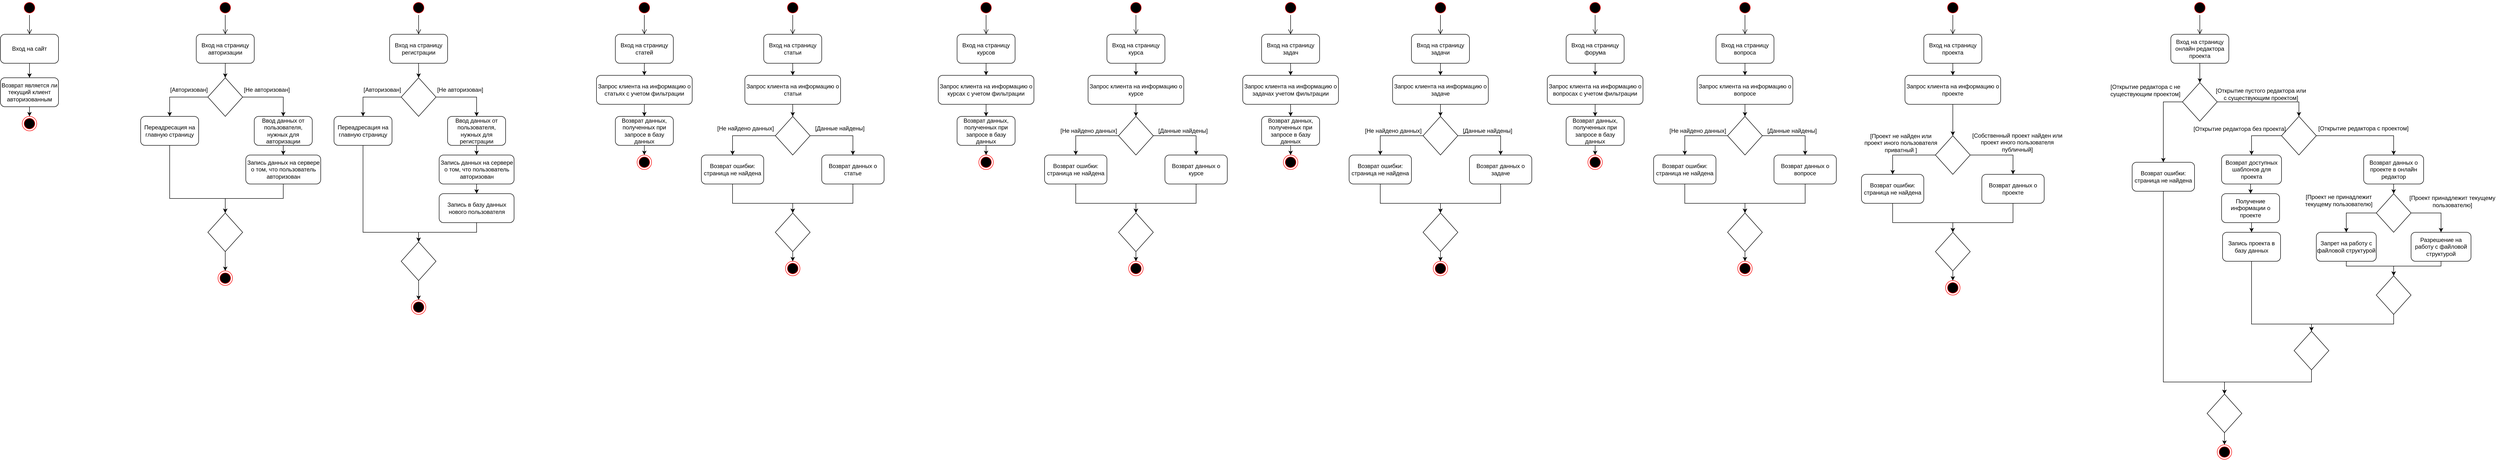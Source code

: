 <mxfile version="22.0.8" type="device">
  <diagram name="Страница — 1" id="VzC0kfO0NQPAv1FxmYmN">
    <mxGraphModel dx="1948" dy="928" grid="0" gridSize="10" guides="1" tooltips="1" connect="1" arrows="1" fold="1" page="0" pageScale="1" pageWidth="827" pageHeight="1169" math="0" shadow="0">
      <root>
        <mxCell id="0" />
        <mxCell id="1" parent="0" />
        <mxCell id="qO7M0q0AreX4NGmBwgK0-1" value="" style="ellipse;html=1;shape=startState;fillColor=#000000;strokeColor=#ff0000;" vertex="1" parent="1">
          <mxGeometry x="120" y="80" width="30" height="30" as="geometry" />
        </mxCell>
        <mxCell id="qO7M0q0AreX4NGmBwgK0-2" value="" style="edgeStyle=orthogonalEdgeStyle;html=1;verticalAlign=bottom;endArrow=open;endSize=8;strokeColor=#000000;rounded=0;" edge="1" source="qO7M0q0AreX4NGmBwgK0-1" parent="1">
          <mxGeometry relative="1" as="geometry">
            <mxPoint x="135" y="150" as="targetPoint" />
          </mxGeometry>
        </mxCell>
        <mxCell id="qO7M0q0AreX4NGmBwgK0-17" style="edgeStyle=orthogonalEdgeStyle;rounded=0;orthogonalLoop=1;jettySize=auto;html=1;exitX=0.5;exitY=1;exitDx=0;exitDy=0;entryX=0.5;entryY=0;entryDx=0;entryDy=0;" edge="1" parent="1" source="qO7M0q0AreX4NGmBwgK0-4" target="qO7M0q0AreX4NGmBwgK0-5">
          <mxGeometry relative="1" as="geometry" />
        </mxCell>
        <mxCell id="qO7M0q0AreX4NGmBwgK0-4" value="Вход на страницу авторизации" style="rounded=1;whiteSpace=wrap;html=1;" vertex="1" parent="1">
          <mxGeometry x="75" y="150" width="120" height="60" as="geometry" />
        </mxCell>
        <mxCell id="qO7M0q0AreX4NGmBwgK0-12" style="edgeStyle=orthogonalEdgeStyle;rounded=0;orthogonalLoop=1;jettySize=auto;html=1;exitX=0;exitY=0.5;exitDx=0;exitDy=0;entryX=0.5;entryY=0;entryDx=0;entryDy=0;" edge="1" parent="1" source="qO7M0q0AreX4NGmBwgK0-5" target="qO7M0q0AreX4NGmBwgK0-11">
          <mxGeometry relative="1" as="geometry" />
        </mxCell>
        <mxCell id="qO7M0q0AreX4NGmBwgK0-13" style="edgeStyle=orthogonalEdgeStyle;rounded=0;orthogonalLoop=1;jettySize=auto;html=1;exitX=1;exitY=0.5;exitDx=0;exitDy=0;entryX=0.5;entryY=0;entryDx=0;entryDy=0;" edge="1" parent="1" source="qO7M0q0AreX4NGmBwgK0-5" target="qO7M0q0AreX4NGmBwgK0-6">
          <mxGeometry relative="1" as="geometry" />
        </mxCell>
        <mxCell id="qO7M0q0AreX4NGmBwgK0-5" value="" style="rhombus;whiteSpace=wrap;html=1;" vertex="1" parent="1">
          <mxGeometry x="99" y="240" width="72" height="80" as="geometry" />
        </mxCell>
        <mxCell id="qO7M0q0AreX4NGmBwgK0-14" style="edgeStyle=orthogonalEdgeStyle;rounded=0;orthogonalLoop=1;jettySize=auto;html=1;exitX=0.5;exitY=1;exitDx=0;exitDy=0;" edge="1" parent="1" source="qO7M0q0AreX4NGmBwgK0-6" target="qO7M0q0AreX4NGmBwgK0-8">
          <mxGeometry relative="1" as="geometry" />
        </mxCell>
        <mxCell id="qO7M0q0AreX4NGmBwgK0-6" value="Ввод данных от пользователя, нужных для авторизации" style="rounded=1;whiteSpace=wrap;html=1;" vertex="1" parent="1">
          <mxGeometry x="195" y="320" width="120" height="60" as="geometry" />
        </mxCell>
        <mxCell id="qO7M0q0AreX4NGmBwgK0-15" style="edgeStyle=orthogonalEdgeStyle;rounded=0;orthogonalLoop=1;jettySize=auto;html=1;exitX=0.5;exitY=1;exitDx=0;exitDy=0;entryX=0.5;entryY=0;entryDx=0;entryDy=0;" edge="1" parent="1" source="qO7M0q0AreX4NGmBwgK0-8" target="qO7M0q0AreX4NGmBwgK0-9">
          <mxGeometry relative="1" as="geometry" />
        </mxCell>
        <mxCell id="qO7M0q0AreX4NGmBwgK0-8" value="Запись данных на сервере о том, что пользователь авторизован" style="rounded=1;whiteSpace=wrap;html=1;" vertex="1" parent="1">
          <mxGeometry x="177.5" y="400" width="155" height="60" as="geometry" />
        </mxCell>
        <mxCell id="qO7M0q0AreX4NGmBwgK0-21" style="edgeStyle=orthogonalEdgeStyle;rounded=0;orthogonalLoop=1;jettySize=auto;html=1;exitX=0.5;exitY=1;exitDx=0;exitDy=0;entryX=0.5;entryY=0;entryDx=0;entryDy=0;" edge="1" parent="1" source="qO7M0q0AreX4NGmBwgK0-9" target="qO7M0q0AreX4NGmBwgK0-10">
          <mxGeometry relative="1" as="geometry" />
        </mxCell>
        <mxCell id="qO7M0q0AreX4NGmBwgK0-9" value="" style="rhombus;whiteSpace=wrap;html=1;" vertex="1" parent="1">
          <mxGeometry x="99" y="520" width="72" height="80" as="geometry" />
        </mxCell>
        <mxCell id="qO7M0q0AreX4NGmBwgK0-10" value="" style="ellipse;html=1;shape=endState;fillColor=#000000;strokeColor=#ff0000;" vertex="1" parent="1">
          <mxGeometry x="120" y="640" width="30" height="30" as="geometry" />
        </mxCell>
        <mxCell id="qO7M0q0AreX4NGmBwgK0-16" style="edgeStyle=orthogonalEdgeStyle;rounded=0;orthogonalLoop=1;jettySize=auto;html=1;exitX=0.5;exitY=1;exitDx=0;exitDy=0;entryX=0.5;entryY=0;entryDx=0;entryDy=0;" edge="1" parent="1" source="qO7M0q0AreX4NGmBwgK0-11" target="qO7M0q0AreX4NGmBwgK0-9">
          <mxGeometry relative="1" as="geometry">
            <Array as="points">
              <mxPoint x="20" y="490" />
              <mxPoint x="135" y="490" />
            </Array>
          </mxGeometry>
        </mxCell>
        <mxCell id="qO7M0q0AreX4NGmBwgK0-11" value="Переадресация на главную страницу" style="rounded=1;whiteSpace=wrap;html=1;" vertex="1" parent="1">
          <mxGeometry x="-40" y="320" width="120" height="60" as="geometry" />
        </mxCell>
        <mxCell id="qO7M0q0AreX4NGmBwgK0-19" value="[Авторизован]" style="text;html=1;strokeColor=none;fillColor=none;align=center;verticalAlign=middle;whiteSpace=wrap;rounded=0;" vertex="1" parent="1">
          <mxGeometry x="30" y="250" width="60" height="30" as="geometry" />
        </mxCell>
        <mxCell id="qO7M0q0AreX4NGmBwgK0-20" value="[Не авторизован]" style="text;html=1;strokeColor=none;fillColor=none;align=center;verticalAlign=middle;whiteSpace=wrap;rounded=0;" vertex="1" parent="1">
          <mxGeometry x="171" y="250" width="100" height="30" as="geometry" />
        </mxCell>
        <mxCell id="qO7M0q0AreX4NGmBwgK0-22" value="" style="ellipse;html=1;shape=startState;fillColor=#000000;strokeColor=#ff0000;" vertex="1" parent="1">
          <mxGeometry x="520" y="80" width="30" height="30" as="geometry" />
        </mxCell>
        <mxCell id="qO7M0q0AreX4NGmBwgK0-23" value="" style="edgeStyle=orthogonalEdgeStyle;html=1;verticalAlign=bottom;endArrow=open;endSize=8;strokeColor=#000000;rounded=0;" edge="1" parent="1" source="qO7M0q0AreX4NGmBwgK0-22">
          <mxGeometry relative="1" as="geometry">
            <mxPoint x="535" y="150" as="targetPoint" />
          </mxGeometry>
        </mxCell>
        <mxCell id="qO7M0q0AreX4NGmBwgK0-24" style="edgeStyle=orthogonalEdgeStyle;rounded=0;orthogonalLoop=1;jettySize=auto;html=1;exitX=0.5;exitY=1;exitDx=0;exitDy=0;entryX=0.5;entryY=0;entryDx=0;entryDy=0;" edge="1" parent="1" source="qO7M0q0AreX4NGmBwgK0-25" target="qO7M0q0AreX4NGmBwgK0-28">
          <mxGeometry relative="1" as="geometry" />
        </mxCell>
        <mxCell id="qO7M0q0AreX4NGmBwgK0-25" value="Вход на страницу регистрации" style="rounded=1;whiteSpace=wrap;html=1;" vertex="1" parent="1">
          <mxGeometry x="475" y="150" width="120" height="60" as="geometry" />
        </mxCell>
        <mxCell id="qO7M0q0AreX4NGmBwgK0-26" style="edgeStyle=orthogonalEdgeStyle;rounded=0;orthogonalLoop=1;jettySize=auto;html=1;exitX=0;exitY=0.5;exitDx=0;exitDy=0;entryX=0.5;entryY=0;entryDx=0;entryDy=0;" edge="1" parent="1" source="qO7M0q0AreX4NGmBwgK0-28" target="qO7M0q0AreX4NGmBwgK0-37">
          <mxGeometry relative="1" as="geometry" />
        </mxCell>
        <mxCell id="qO7M0q0AreX4NGmBwgK0-27" style="edgeStyle=orthogonalEdgeStyle;rounded=0;orthogonalLoop=1;jettySize=auto;html=1;exitX=1;exitY=0.5;exitDx=0;exitDy=0;entryX=0.5;entryY=0;entryDx=0;entryDy=0;" edge="1" parent="1" source="qO7M0q0AreX4NGmBwgK0-28" target="qO7M0q0AreX4NGmBwgK0-30">
          <mxGeometry relative="1" as="geometry" />
        </mxCell>
        <mxCell id="qO7M0q0AreX4NGmBwgK0-28" value="" style="rhombus;whiteSpace=wrap;html=1;" vertex="1" parent="1">
          <mxGeometry x="499" y="240" width="72" height="80" as="geometry" />
        </mxCell>
        <mxCell id="qO7M0q0AreX4NGmBwgK0-29" style="edgeStyle=orthogonalEdgeStyle;rounded=0;orthogonalLoop=1;jettySize=auto;html=1;exitX=0.5;exitY=1;exitDx=0;exitDy=0;" edge="1" parent="1" source="qO7M0q0AreX4NGmBwgK0-30" target="qO7M0q0AreX4NGmBwgK0-32">
          <mxGeometry relative="1" as="geometry" />
        </mxCell>
        <mxCell id="qO7M0q0AreX4NGmBwgK0-30" value="Ввод данных от пользователя, нужных для регистрации" style="rounded=1;whiteSpace=wrap;html=1;" vertex="1" parent="1">
          <mxGeometry x="595" y="320" width="120" height="60" as="geometry" />
        </mxCell>
        <mxCell id="qO7M0q0AreX4NGmBwgK0-41" style="edgeStyle=orthogonalEdgeStyle;rounded=0;orthogonalLoop=1;jettySize=auto;html=1;exitX=0.5;exitY=1;exitDx=0;exitDy=0;entryX=0.5;entryY=0;entryDx=0;entryDy=0;" edge="1" parent="1" source="qO7M0q0AreX4NGmBwgK0-32" target="qO7M0q0AreX4NGmBwgK0-40">
          <mxGeometry relative="1" as="geometry" />
        </mxCell>
        <mxCell id="qO7M0q0AreX4NGmBwgK0-32" value="Запись данных на сервере о том, что пользователь авторизован" style="rounded=1;whiteSpace=wrap;html=1;" vertex="1" parent="1">
          <mxGeometry x="577.5" y="400" width="155" height="60" as="geometry" />
        </mxCell>
        <mxCell id="qO7M0q0AreX4NGmBwgK0-33" style="edgeStyle=orthogonalEdgeStyle;rounded=0;orthogonalLoop=1;jettySize=auto;html=1;exitX=0.5;exitY=1;exitDx=0;exitDy=0;entryX=0.5;entryY=0;entryDx=0;entryDy=0;" edge="1" parent="1" source="qO7M0q0AreX4NGmBwgK0-34" target="qO7M0q0AreX4NGmBwgK0-35">
          <mxGeometry relative="1" as="geometry" />
        </mxCell>
        <mxCell id="qO7M0q0AreX4NGmBwgK0-34" value="" style="rhombus;whiteSpace=wrap;html=1;" vertex="1" parent="1">
          <mxGeometry x="499" y="580" width="72" height="80" as="geometry" />
        </mxCell>
        <mxCell id="qO7M0q0AreX4NGmBwgK0-35" value="" style="ellipse;html=1;shape=endState;fillColor=#000000;strokeColor=#ff0000;" vertex="1" parent="1">
          <mxGeometry x="520" y="700" width="30" height="30" as="geometry" />
        </mxCell>
        <mxCell id="qO7M0q0AreX4NGmBwgK0-36" style="edgeStyle=orthogonalEdgeStyle;rounded=0;orthogonalLoop=1;jettySize=auto;html=1;exitX=0.5;exitY=1;exitDx=0;exitDy=0;entryX=0.5;entryY=0;entryDx=0;entryDy=0;" edge="1" parent="1" source="qO7M0q0AreX4NGmBwgK0-37" target="qO7M0q0AreX4NGmBwgK0-34">
          <mxGeometry relative="1" as="geometry">
            <Array as="points">
              <mxPoint x="420" y="560" />
              <mxPoint x="535" y="560" />
            </Array>
          </mxGeometry>
        </mxCell>
        <mxCell id="qO7M0q0AreX4NGmBwgK0-37" value="Переадресация на главную страницу" style="rounded=1;whiteSpace=wrap;html=1;" vertex="1" parent="1">
          <mxGeometry x="360" y="320" width="120" height="60" as="geometry" />
        </mxCell>
        <mxCell id="qO7M0q0AreX4NGmBwgK0-38" value="[Авторизован]" style="text;html=1;strokeColor=none;fillColor=none;align=center;verticalAlign=middle;whiteSpace=wrap;rounded=0;" vertex="1" parent="1">
          <mxGeometry x="430" y="250" width="60" height="30" as="geometry" />
        </mxCell>
        <mxCell id="qO7M0q0AreX4NGmBwgK0-39" value="[Не авторизован]" style="text;html=1;strokeColor=none;fillColor=none;align=center;verticalAlign=middle;whiteSpace=wrap;rounded=0;" vertex="1" parent="1">
          <mxGeometry x="571" y="250" width="100" height="30" as="geometry" />
        </mxCell>
        <mxCell id="qO7M0q0AreX4NGmBwgK0-42" style="edgeStyle=orthogonalEdgeStyle;rounded=0;orthogonalLoop=1;jettySize=auto;html=1;exitX=0.5;exitY=1;exitDx=0;exitDy=0;entryX=0.5;entryY=0;entryDx=0;entryDy=0;" edge="1" parent="1" source="qO7M0q0AreX4NGmBwgK0-40" target="qO7M0q0AreX4NGmBwgK0-34">
          <mxGeometry relative="1" as="geometry" />
        </mxCell>
        <mxCell id="qO7M0q0AreX4NGmBwgK0-40" value="Запись в базу данных нового пользователя" style="rounded=1;whiteSpace=wrap;html=1;" vertex="1" parent="1">
          <mxGeometry x="577.5" y="480" width="155" height="60" as="geometry" />
        </mxCell>
        <mxCell id="qO7M0q0AreX4NGmBwgK0-43" value="" style="ellipse;html=1;shape=startState;fillColor=#000000;strokeColor=#ff0000;" vertex="1" parent="1">
          <mxGeometry x="987" y="80" width="30" height="30" as="geometry" />
        </mxCell>
        <mxCell id="qO7M0q0AreX4NGmBwgK0-44" value="" style="edgeStyle=orthogonalEdgeStyle;html=1;verticalAlign=bottom;endArrow=open;endSize=8;strokeColor=#000000;rounded=0;" edge="1" parent="1" source="qO7M0q0AreX4NGmBwgK0-43">
          <mxGeometry relative="1" as="geometry">
            <mxPoint x="1002" y="150" as="targetPoint" />
          </mxGeometry>
        </mxCell>
        <mxCell id="qO7M0q0AreX4NGmBwgK0-64" style="edgeStyle=orthogonalEdgeStyle;rounded=0;orthogonalLoop=1;jettySize=auto;html=1;exitX=0.5;exitY=1;exitDx=0;exitDy=0;" edge="1" parent="1" source="qO7M0q0AreX4NGmBwgK0-46" target="qO7M0q0AreX4NGmBwgK0-63">
          <mxGeometry relative="1" as="geometry" />
        </mxCell>
        <mxCell id="qO7M0q0AreX4NGmBwgK0-46" value="Вход на страницу статей" style="rounded=1;whiteSpace=wrap;html=1;" vertex="1" parent="1">
          <mxGeometry x="942" y="150" width="120" height="60" as="geometry" />
        </mxCell>
        <mxCell id="qO7M0q0AreX4NGmBwgK0-66" style="edgeStyle=orthogonalEdgeStyle;rounded=0;orthogonalLoop=1;jettySize=auto;html=1;exitX=0.5;exitY=1;exitDx=0;exitDy=0;" edge="1" parent="1" source="qO7M0q0AreX4NGmBwgK0-63" target="qO7M0q0AreX4NGmBwgK0-65">
          <mxGeometry relative="1" as="geometry" />
        </mxCell>
        <mxCell id="qO7M0q0AreX4NGmBwgK0-63" value="Запрос клиента на информацию о статьях с учетом фильтрации" style="rounded=1;whiteSpace=wrap;html=1;" vertex="1" parent="1">
          <mxGeometry x="903" y="235" width="198" height="60" as="geometry" />
        </mxCell>
        <mxCell id="qO7M0q0AreX4NGmBwgK0-68" style="edgeStyle=orthogonalEdgeStyle;rounded=0;orthogonalLoop=1;jettySize=auto;html=1;exitX=0.5;exitY=1;exitDx=0;exitDy=0;" edge="1" parent="1" source="qO7M0q0AreX4NGmBwgK0-65" target="qO7M0q0AreX4NGmBwgK0-67">
          <mxGeometry relative="1" as="geometry" />
        </mxCell>
        <mxCell id="qO7M0q0AreX4NGmBwgK0-65" value="Возврат данных, полученных при запросе в базу данных" style="rounded=1;whiteSpace=wrap;html=1;" vertex="1" parent="1">
          <mxGeometry x="942" y="320" width="120" height="60" as="geometry" />
        </mxCell>
        <mxCell id="qO7M0q0AreX4NGmBwgK0-67" value="" style="ellipse;html=1;shape=endState;fillColor=#000000;strokeColor=#ff0000;" vertex="1" parent="1">
          <mxGeometry x="987" y="400" width="30" height="30" as="geometry" />
        </mxCell>
        <mxCell id="qO7M0q0AreX4NGmBwgK0-78" value="" style="ellipse;html=1;shape=startState;fillColor=#000000;strokeColor=#ff0000;" vertex="1" parent="1">
          <mxGeometry x="1294" y="80" width="30" height="30" as="geometry" />
        </mxCell>
        <mxCell id="qO7M0q0AreX4NGmBwgK0-79" value="" style="edgeStyle=orthogonalEdgeStyle;html=1;verticalAlign=bottom;endArrow=open;endSize=8;strokeColor=#000000;rounded=0;" edge="1" parent="1" source="qO7M0q0AreX4NGmBwgK0-78">
          <mxGeometry relative="1" as="geometry">
            <mxPoint x="1309" y="150" as="targetPoint" />
          </mxGeometry>
        </mxCell>
        <mxCell id="qO7M0q0AreX4NGmBwgK0-80" style="edgeStyle=orthogonalEdgeStyle;rounded=0;orthogonalLoop=1;jettySize=auto;html=1;exitX=0.5;exitY=1;exitDx=0;exitDy=0;" edge="1" parent="1" source="qO7M0q0AreX4NGmBwgK0-81">
          <mxGeometry relative="1" as="geometry">
            <mxPoint x="1309.034" y="235" as="targetPoint" />
          </mxGeometry>
        </mxCell>
        <mxCell id="qO7M0q0AreX4NGmBwgK0-81" value="Вход на страницу статьи" style="rounded=1;whiteSpace=wrap;html=1;" vertex="1" parent="1">
          <mxGeometry x="1249" y="150" width="120" height="60" as="geometry" />
        </mxCell>
        <mxCell id="qO7M0q0AreX4NGmBwgK0-101" style="edgeStyle=orthogonalEdgeStyle;rounded=0;orthogonalLoop=1;jettySize=auto;html=1;exitX=0.5;exitY=1;exitDx=0;exitDy=0;" edge="1" parent="1" source="qO7M0q0AreX4NGmBwgK0-87" target="qO7M0q0AreX4NGmBwgK0-88">
          <mxGeometry relative="1" as="geometry" />
        </mxCell>
        <mxCell id="qO7M0q0AreX4NGmBwgK0-87" value="Запрос клиента на информацию о статьи" style="rounded=1;whiteSpace=wrap;html=1;" vertex="1" parent="1">
          <mxGeometry x="1210" y="235" width="198" height="60" as="geometry" />
        </mxCell>
        <mxCell id="qO7M0q0AreX4NGmBwgK0-90" style="edgeStyle=orthogonalEdgeStyle;rounded=0;orthogonalLoop=1;jettySize=auto;html=1;exitX=0;exitY=0.5;exitDx=0;exitDy=0;entryX=0.5;entryY=0;entryDx=0;entryDy=0;" edge="1" parent="1" source="qO7M0q0AreX4NGmBwgK0-88" target="qO7M0q0AreX4NGmBwgK0-89">
          <mxGeometry relative="1" as="geometry" />
        </mxCell>
        <mxCell id="qO7M0q0AreX4NGmBwgK0-92" style="edgeStyle=orthogonalEdgeStyle;rounded=0;orthogonalLoop=1;jettySize=auto;html=1;exitX=1;exitY=0.5;exitDx=0;exitDy=0;entryX=0.5;entryY=0;entryDx=0;entryDy=0;" edge="1" parent="1" source="qO7M0q0AreX4NGmBwgK0-88" target="qO7M0q0AreX4NGmBwgK0-91">
          <mxGeometry relative="1" as="geometry" />
        </mxCell>
        <mxCell id="qO7M0q0AreX4NGmBwgK0-88" value="" style="rhombus;whiteSpace=wrap;html=1;" vertex="1" parent="1">
          <mxGeometry x="1273" y="320" width="72" height="80" as="geometry" />
        </mxCell>
        <mxCell id="qO7M0q0AreX4NGmBwgK0-103" style="edgeStyle=orthogonalEdgeStyle;rounded=0;orthogonalLoop=1;jettySize=auto;html=1;exitX=0.5;exitY=1;exitDx=0;exitDy=0;entryX=0.5;entryY=0;entryDx=0;entryDy=0;" edge="1" parent="1" source="qO7M0q0AreX4NGmBwgK0-89" target="qO7M0q0AreX4NGmBwgK0-102">
          <mxGeometry relative="1" as="geometry">
            <Array as="points">
              <mxPoint x="1184" y="500" />
              <mxPoint x="1309" y="500" />
            </Array>
          </mxGeometry>
        </mxCell>
        <mxCell id="qO7M0q0AreX4NGmBwgK0-89" value="Возврат ошибки: страница не найдена" style="rounded=1;whiteSpace=wrap;html=1;" vertex="1" parent="1">
          <mxGeometry x="1120" y="400" width="129" height="60" as="geometry" />
        </mxCell>
        <mxCell id="qO7M0q0AreX4NGmBwgK0-104" style="edgeStyle=orthogonalEdgeStyle;rounded=0;orthogonalLoop=1;jettySize=auto;html=1;exitX=0.5;exitY=1;exitDx=0;exitDy=0;entryX=0.5;entryY=0;entryDx=0;entryDy=0;" edge="1" parent="1" source="qO7M0q0AreX4NGmBwgK0-91" target="qO7M0q0AreX4NGmBwgK0-102">
          <mxGeometry relative="1" as="geometry">
            <Array as="points">
              <mxPoint x="1434" y="500" />
              <mxPoint x="1309" y="500" />
            </Array>
          </mxGeometry>
        </mxCell>
        <mxCell id="qO7M0q0AreX4NGmBwgK0-91" value="Возврат данных о статье" style="rounded=1;whiteSpace=wrap;html=1;" vertex="1" parent="1">
          <mxGeometry x="1369" y="400" width="129" height="60" as="geometry" />
        </mxCell>
        <mxCell id="qO7M0q0AreX4NGmBwgK0-106" style="edgeStyle=orthogonalEdgeStyle;rounded=0;orthogonalLoop=1;jettySize=auto;html=1;exitX=0.5;exitY=1;exitDx=0;exitDy=0;" edge="1" parent="1" source="qO7M0q0AreX4NGmBwgK0-102" target="qO7M0q0AreX4NGmBwgK0-105">
          <mxGeometry relative="1" as="geometry" />
        </mxCell>
        <mxCell id="qO7M0q0AreX4NGmBwgK0-102" value="" style="rhombus;whiteSpace=wrap;html=1;" vertex="1" parent="1">
          <mxGeometry x="1273" y="520" width="72" height="80" as="geometry" />
        </mxCell>
        <mxCell id="qO7M0q0AreX4NGmBwgK0-105" value="" style="ellipse;html=1;shape=endState;fillColor=#000000;strokeColor=#ff0000;" vertex="1" parent="1">
          <mxGeometry x="1294" y="620" width="30" height="30" as="geometry" />
        </mxCell>
        <mxCell id="qO7M0q0AreX4NGmBwgK0-107" value="" style="ellipse;html=1;shape=startState;fillColor=#000000;strokeColor=#ff0000;" vertex="1" parent="1">
          <mxGeometry x="1694" y="80" width="30" height="30" as="geometry" />
        </mxCell>
        <mxCell id="qO7M0q0AreX4NGmBwgK0-108" value="" style="edgeStyle=orthogonalEdgeStyle;html=1;verticalAlign=bottom;endArrow=open;endSize=8;strokeColor=#000000;rounded=0;" edge="1" parent="1" source="qO7M0q0AreX4NGmBwgK0-107">
          <mxGeometry relative="1" as="geometry">
            <mxPoint x="1709" y="150" as="targetPoint" />
          </mxGeometry>
        </mxCell>
        <mxCell id="qO7M0q0AreX4NGmBwgK0-109" style="edgeStyle=orthogonalEdgeStyle;rounded=0;orthogonalLoop=1;jettySize=auto;html=1;exitX=0.5;exitY=1;exitDx=0;exitDy=0;" edge="1" parent="1" source="qO7M0q0AreX4NGmBwgK0-110" target="qO7M0q0AreX4NGmBwgK0-112">
          <mxGeometry relative="1" as="geometry" />
        </mxCell>
        <mxCell id="qO7M0q0AreX4NGmBwgK0-110" value="Вход на страницу курсов" style="rounded=1;whiteSpace=wrap;html=1;" vertex="1" parent="1">
          <mxGeometry x="1649" y="150" width="120" height="60" as="geometry" />
        </mxCell>
        <mxCell id="qO7M0q0AreX4NGmBwgK0-111" style="edgeStyle=orthogonalEdgeStyle;rounded=0;orthogonalLoop=1;jettySize=auto;html=1;exitX=0.5;exitY=1;exitDx=0;exitDy=0;" edge="1" parent="1" source="qO7M0q0AreX4NGmBwgK0-112" target="qO7M0q0AreX4NGmBwgK0-114">
          <mxGeometry relative="1" as="geometry" />
        </mxCell>
        <mxCell id="qO7M0q0AreX4NGmBwgK0-112" value="Запрос клиента на информацию о курсах с учетом фильтрации" style="rounded=1;whiteSpace=wrap;html=1;" vertex="1" parent="1">
          <mxGeometry x="1610" y="235" width="198" height="60" as="geometry" />
        </mxCell>
        <mxCell id="qO7M0q0AreX4NGmBwgK0-113" style="edgeStyle=orthogonalEdgeStyle;rounded=0;orthogonalLoop=1;jettySize=auto;html=1;exitX=0.5;exitY=1;exitDx=0;exitDy=0;" edge="1" parent="1" source="qO7M0q0AreX4NGmBwgK0-114" target="qO7M0q0AreX4NGmBwgK0-115">
          <mxGeometry relative="1" as="geometry" />
        </mxCell>
        <mxCell id="qO7M0q0AreX4NGmBwgK0-114" value="Возврат данных, полученных при запросе в базу данных" style="rounded=1;whiteSpace=wrap;html=1;" vertex="1" parent="1">
          <mxGeometry x="1649" y="320" width="120" height="60" as="geometry" />
        </mxCell>
        <mxCell id="qO7M0q0AreX4NGmBwgK0-115" value="" style="ellipse;html=1;shape=endState;fillColor=#000000;strokeColor=#ff0000;" vertex="1" parent="1">
          <mxGeometry x="1694" y="400" width="30" height="30" as="geometry" />
        </mxCell>
        <mxCell id="qO7M0q0AreX4NGmBwgK0-116" value="" style="ellipse;html=1;shape=startState;fillColor=#000000;strokeColor=#ff0000;" vertex="1" parent="1">
          <mxGeometry x="2004" y="80" width="30" height="30" as="geometry" />
        </mxCell>
        <mxCell id="qO7M0q0AreX4NGmBwgK0-117" value="" style="edgeStyle=orthogonalEdgeStyle;html=1;verticalAlign=bottom;endArrow=open;endSize=8;strokeColor=#000000;rounded=0;" edge="1" parent="1" source="qO7M0q0AreX4NGmBwgK0-116">
          <mxGeometry relative="1" as="geometry">
            <mxPoint x="2019" y="150" as="targetPoint" />
          </mxGeometry>
        </mxCell>
        <mxCell id="qO7M0q0AreX4NGmBwgK0-118" style="edgeStyle=orthogonalEdgeStyle;rounded=0;orthogonalLoop=1;jettySize=auto;html=1;exitX=0.5;exitY=1;exitDx=0;exitDy=0;" edge="1" parent="1" source="qO7M0q0AreX4NGmBwgK0-119">
          <mxGeometry relative="1" as="geometry">
            <mxPoint x="2019.034" y="235" as="targetPoint" />
          </mxGeometry>
        </mxCell>
        <mxCell id="qO7M0q0AreX4NGmBwgK0-119" value="Вход на страницу курса" style="rounded=1;whiteSpace=wrap;html=1;" vertex="1" parent="1">
          <mxGeometry x="1959" y="150" width="120" height="60" as="geometry" />
        </mxCell>
        <mxCell id="qO7M0q0AreX4NGmBwgK0-120" style="edgeStyle=orthogonalEdgeStyle;rounded=0;orthogonalLoop=1;jettySize=auto;html=1;exitX=0.5;exitY=1;exitDx=0;exitDy=0;" edge="1" parent="1" source="qO7M0q0AreX4NGmBwgK0-121" target="qO7M0q0AreX4NGmBwgK0-124">
          <mxGeometry relative="1" as="geometry" />
        </mxCell>
        <mxCell id="qO7M0q0AreX4NGmBwgK0-121" value="Запрос клиента на информацию о курсе" style="rounded=1;whiteSpace=wrap;html=1;" vertex="1" parent="1">
          <mxGeometry x="1920" y="235" width="198" height="60" as="geometry" />
        </mxCell>
        <mxCell id="qO7M0q0AreX4NGmBwgK0-122" style="edgeStyle=orthogonalEdgeStyle;rounded=0;orthogonalLoop=1;jettySize=auto;html=1;exitX=0;exitY=0.5;exitDx=0;exitDy=0;entryX=0.5;entryY=0;entryDx=0;entryDy=0;" edge="1" parent="1" source="qO7M0q0AreX4NGmBwgK0-124" target="qO7M0q0AreX4NGmBwgK0-126">
          <mxGeometry relative="1" as="geometry" />
        </mxCell>
        <mxCell id="qO7M0q0AreX4NGmBwgK0-123" style="edgeStyle=orthogonalEdgeStyle;rounded=0;orthogonalLoop=1;jettySize=auto;html=1;exitX=1;exitY=0.5;exitDx=0;exitDy=0;entryX=0.5;entryY=0;entryDx=0;entryDy=0;" edge="1" parent="1" source="qO7M0q0AreX4NGmBwgK0-124" target="qO7M0q0AreX4NGmBwgK0-128">
          <mxGeometry relative="1" as="geometry" />
        </mxCell>
        <mxCell id="qO7M0q0AreX4NGmBwgK0-124" value="" style="rhombus;whiteSpace=wrap;html=1;" vertex="1" parent="1">
          <mxGeometry x="1983" y="320" width="72" height="80" as="geometry" />
        </mxCell>
        <mxCell id="qO7M0q0AreX4NGmBwgK0-125" style="edgeStyle=orthogonalEdgeStyle;rounded=0;orthogonalLoop=1;jettySize=auto;html=1;exitX=0.5;exitY=1;exitDx=0;exitDy=0;entryX=0.5;entryY=0;entryDx=0;entryDy=0;" edge="1" parent="1" source="qO7M0q0AreX4NGmBwgK0-126" target="qO7M0q0AreX4NGmBwgK0-130">
          <mxGeometry relative="1" as="geometry">
            <Array as="points">
              <mxPoint x="1894" y="500" />
              <mxPoint x="2019" y="500" />
            </Array>
          </mxGeometry>
        </mxCell>
        <mxCell id="qO7M0q0AreX4NGmBwgK0-126" value="Возврат ошибки: страница не найдена" style="rounded=1;whiteSpace=wrap;html=1;" vertex="1" parent="1">
          <mxGeometry x="1830" y="400" width="129" height="60" as="geometry" />
        </mxCell>
        <mxCell id="qO7M0q0AreX4NGmBwgK0-127" style="edgeStyle=orthogonalEdgeStyle;rounded=0;orthogonalLoop=1;jettySize=auto;html=1;exitX=0.5;exitY=1;exitDx=0;exitDy=0;entryX=0.5;entryY=0;entryDx=0;entryDy=0;" edge="1" parent="1" source="qO7M0q0AreX4NGmBwgK0-128" target="qO7M0q0AreX4NGmBwgK0-130">
          <mxGeometry relative="1" as="geometry">
            <Array as="points">
              <mxPoint x="2144" y="500" />
              <mxPoint x="2019" y="500" />
            </Array>
          </mxGeometry>
        </mxCell>
        <mxCell id="qO7M0q0AreX4NGmBwgK0-128" value="Возврат данных о курсе" style="rounded=1;whiteSpace=wrap;html=1;" vertex="1" parent="1">
          <mxGeometry x="2079" y="400" width="129" height="60" as="geometry" />
        </mxCell>
        <mxCell id="qO7M0q0AreX4NGmBwgK0-129" style="edgeStyle=orthogonalEdgeStyle;rounded=0;orthogonalLoop=1;jettySize=auto;html=1;exitX=0.5;exitY=1;exitDx=0;exitDy=0;" edge="1" parent="1" source="qO7M0q0AreX4NGmBwgK0-130" target="qO7M0q0AreX4NGmBwgK0-131">
          <mxGeometry relative="1" as="geometry" />
        </mxCell>
        <mxCell id="qO7M0q0AreX4NGmBwgK0-130" value="" style="rhombus;whiteSpace=wrap;html=1;" vertex="1" parent="1">
          <mxGeometry x="1983" y="520" width="72" height="80" as="geometry" />
        </mxCell>
        <mxCell id="qO7M0q0AreX4NGmBwgK0-131" value="" style="ellipse;html=1;shape=endState;fillColor=#000000;strokeColor=#ff0000;" vertex="1" parent="1">
          <mxGeometry x="2004" y="620" width="30" height="30" as="geometry" />
        </mxCell>
        <mxCell id="qO7M0q0AreX4NGmBwgK0-132" value="" style="ellipse;html=1;shape=startState;fillColor=#000000;strokeColor=#ff0000;" vertex="1" parent="1">
          <mxGeometry x="-285" y="80" width="30" height="30" as="geometry" />
        </mxCell>
        <mxCell id="qO7M0q0AreX4NGmBwgK0-133" value="" style="edgeStyle=orthogonalEdgeStyle;html=1;verticalAlign=bottom;endArrow=open;endSize=8;strokeColor=#000000;rounded=0;" edge="1" parent="1" source="qO7M0q0AreX4NGmBwgK0-132">
          <mxGeometry relative="1" as="geometry">
            <mxPoint x="-270" y="150" as="targetPoint" />
          </mxGeometry>
        </mxCell>
        <mxCell id="qO7M0q0AreX4NGmBwgK0-136" style="edgeStyle=orthogonalEdgeStyle;rounded=0;orthogonalLoop=1;jettySize=auto;html=1;exitX=0.5;exitY=1;exitDx=0;exitDy=0;" edge="1" parent="1" source="qO7M0q0AreX4NGmBwgK0-134" target="qO7M0q0AreX4NGmBwgK0-135">
          <mxGeometry relative="1" as="geometry" />
        </mxCell>
        <mxCell id="qO7M0q0AreX4NGmBwgK0-134" value="Вход на сайт" style="rounded=1;whiteSpace=wrap;html=1;" vertex="1" parent="1">
          <mxGeometry x="-330" y="150" width="120" height="60" as="geometry" />
        </mxCell>
        <mxCell id="qO7M0q0AreX4NGmBwgK0-138" style="edgeStyle=orthogonalEdgeStyle;rounded=0;orthogonalLoop=1;jettySize=auto;html=1;exitX=0.5;exitY=1;exitDx=0;exitDy=0;" edge="1" parent="1" source="qO7M0q0AreX4NGmBwgK0-135" target="qO7M0q0AreX4NGmBwgK0-137">
          <mxGeometry relative="1" as="geometry" />
        </mxCell>
        <mxCell id="qO7M0q0AreX4NGmBwgK0-135" value="Возврат является ли текущий клиент авторизованным" style="rounded=1;whiteSpace=wrap;html=1;" vertex="1" parent="1">
          <mxGeometry x="-330" y="240" width="120" height="60" as="geometry" />
        </mxCell>
        <mxCell id="qO7M0q0AreX4NGmBwgK0-137" value="" style="ellipse;html=1;shape=endState;fillColor=#000000;strokeColor=#ff0000;" vertex="1" parent="1">
          <mxGeometry x="-285" y="320" width="30" height="30" as="geometry" />
        </mxCell>
        <mxCell id="qO7M0q0AreX4NGmBwgK0-139" value="" style="ellipse;html=1;shape=startState;fillColor=#000000;strokeColor=#ff0000;" vertex="1" parent="1">
          <mxGeometry x="2324" y="80" width="30" height="30" as="geometry" />
        </mxCell>
        <mxCell id="qO7M0q0AreX4NGmBwgK0-140" value="" style="edgeStyle=orthogonalEdgeStyle;html=1;verticalAlign=bottom;endArrow=open;endSize=8;strokeColor=#000000;rounded=0;" edge="1" parent="1" source="qO7M0q0AreX4NGmBwgK0-139">
          <mxGeometry relative="1" as="geometry">
            <mxPoint x="2339" y="150" as="targetPoint" />
          </mxGeometry>
        </mxCell>
        <mxCell id="qO7M0q0AreX4NGmBwgK0-141" style="edgeStyle=orthogonalEdgeStyle;rounded=0;orthogonalLoop=1;jettySize=auto;html=1;exitX=0.5;exitY=1;exitDx=0;exitDy=0;" edge="1" parent="1" source="qO7M0q0AreX4NGmBwgK0-142" target="qO7M0q0AreX4NGmBwgK0-144">
          <mxGeometry relative="1" as="geometry" />
        </mxCell>
        <mxCell id="qO7M0q0AreX4NGmBwgK0-142" value="Вход на страницу задач" style="rounded=1;whiteSpace=wrap;html=1;" vertex="1" parent="1">
          <mxGeometry x="2279" y="150" width="120" height="60" as="geometry" />
        </mxCell>
        <mxCell id="qO7M0q0AreX4NGmBwgK0-143" style="edgeStyle=orthogonalEdgeStyle;rounded=0;orthogonalLoop=1;jettySize=auto;html=1;exitX=0.5;exitY=1;exitDx=0;exitDy=0;" edge="1" parent="1" source="qO7M0q0AreX4NGmBwgK0-144" target="qO7M0q0AreX4NGmBwgK0-146">
          <mxGeometry relative="1" as="geometry" />
        </mxCell>
        <mxCell id="qO7M0q0AreX4NGmBwgK0-144" value="Запрос клиента на информацию о задачах учетом фильтрации" style="rounded=1;whiteSpace=wrap;html=1;" vertex="1" parent="1">
          <mxGeometry x="2240" y="235" width="198" height="60" as="geometry" />
        </mxCell>
        <mxCell id="qO7M0q0AreX4NGmBwgK0-145" style="edgeStyle=orthogonalEdgeStyle;rounded=0;orthogonalLoop=1;jettySize=auto;html=1;exitX=0.5;exitY=1;exitDx=0;exitDy=0;" edge="1" parent="1" source="qO7M0q0AreX4NGmBwgK0-146" target="qO7M0q0AreX4NGmBwgK0-147">
          <mxGeometry relative="1" as="geometry" />
        </mxCell>
        <mxCell id="qO7M0q0AreX4NGmBwgK0-146" value="Возврат данных, полученных при запросе в базу данных" style="rounded=1;whiteSpace=wrap;html=1;" vertex="1" parent="1">
          <mxGeometry x="2279" y="320" width="120" height="60" as="geometry" />
        </mxCell>
        <mxCell id="qO7M0q0AreX4NGmBwgK0-147" value="" style="ellipse;html=1;shape=endState;fillColor=#000000;strokeColor=#ff0000;" vertex="1" parent="1">
          <mxGeometry x="2324" y="400" width="30" height="30" as="geometry" />
        </mxCell>
        <mxCell id="qO7M0q0AreX4NGmBwgK0-148" value="" style="ellipse;html=1;shape=startState;fillColor=#000000;strokeColor=#ff0000;" vertex="1" parent="1">
          <mxGeometry x="2634" y="80" width="30" height="30" as="geometry" />
        </mxCell>
        <mxCell id="qO7M0q0AreX4NGmBwgK0-149" value="" style="edgeStyle=orthogonalEdgeStyle;html=1;verticalAlign=bottom;endArrow=open;endSize=8;strokeColor=#000000;rounded=0;" edge="1" parent="1" source="qO7M0q0AreX4NGmBwgK0-148">
          <mxGeometry relative="1" as="geometry">
            <mxPoint x="2649" y="150" as="targetPoint" />
          </mxGeometry>
        </mxCell>
        <mxCell id="qO7M0q0AreX4NGmBwgK0-150" style="edgeStyle=orthogonalEdgeStyle;rounded=0;orthogonalLoop=1;jettySize=auto;html=1;exitX=0.5;exitY=1;exitDx=0;exitDy=0;" edge="1" parent="1" source="qO7M0q0AreX4NGmBwgK0-151">
          <mxGeometry relative="1" as="geometry">
            <mxPoint x="2649.034" y="235" as="targetPoint" />
          </mxGeometry>
        </mxCell>
        <mxCell id="qO7M0q0AreX4NGmBwgK0-151" value="Вход на страницу задачи" style="rounded=1;whiteSpace=wrap;html=1;" vertex="1" parent="1">
          <mxGeometry x="2589" y="150" width="120" height="60" as="geometry" />
        </mxCell>
        <mxCell id="qO7M0q0AreX4NGmBwgK0-152" style="edgeStyle=orthogonalEdgeStyle;rounded=0;orthogonalLoop=1;jettySize=auto;html=1;exitX=0.5;exitY=1;exitDx=0;exitDy=0;" edge="1" parent="1" source="qO7M0q0AreX4NGmBwgK0-153" target="qO7M0q0AreX4NGmBwgK0-156">
          <mxGeometry relative="1" as="geometry" />
        </mxCell>
        <mxCell id="qO7M0q0AreX4NGmBwgK0-153" value="Запрос клиента на информацию о задаче" style="rounded=1;whiteSpace=wrap;html=1;" vertex="1" parent="1">
          <mxGeometry x="2550" y="235" width="198" height="60" as="geometry" />
        </mxCell>
        <mxCell id="qO7M0q0AreX4NGmBwgK0-154" style="edgeStyle=orthogonalEdgeStyle;rounded=0;orthogonalLoop=1;jettySize=auto;html=1;exitX=0;exitY=0.5;exitDx=0;exitDy=0;entryX=0.5;entryY=0;entryDx=0;entryDy=0;" edge="1" parent="1" source="qO7M0q0AreX4NGmBwgK0-156" target="qO7M0q0AreX4NGmBwgK0-158">
          <mxGeometry relative="1" as="geometry" />
        </mxCell>
        <mxCell id="qO7M0q0AreX4NGmBwgK0-155" style="edgeStyle=orthogonalEdgeStyle;rounded=0;orthogonalLoop=1;jettySize=auto;html=1;exitX=1;exitY=0.5;exitDx=0;exitDy=0;entryX=0.5;entryY=0;entryDx=0;entryDy=0;" edge="1" parent="1" source="qO7M0q0AreX4NGmBwgK0-156" target="qO7M0q0AreX4NGmBwgK0-160">
          <mxGeometry relative="1" as="geometry" />
        </mxCell>
        <mxCell id="qO7M0q0AreX4NGmBwgK0-156" value="" style="rhombus;whiteSpace=wrap;html=1;" vertex="1" parent="1">
          <mxGeometry x="2613" y="320" width="72" height="80" as="geometry" />
        </mxCell>
        <mxCell id="qO7M0q0AreX4NGmBwgK0-157" style="edgeStyle=orthogonalEdgeStyle;rounded=0;orthogonalLoop=1;jettySize=auto;html=1;exitX=0.5;exitY=1;exitDx=0;exitDy=0;entryX=0.5;entryY=0;entryDx=0;entryDy=0;" edge="1" parent="1" source="qO7M0q0AreX4NGmBwgK0-158" target="qO7M0q0AreX4NGmBwgK0-162">
          <mxGeometry relative="1" as="geometry">
            <Array as="points">
              <mxPoint x="2524" y="500" />
              <mxPoint x="2649" y="500" />
            </Array>
          </mxGeometry>
        </mxCell>
        <mxCell id="qO7M0q0AreX4NGmBwgK0-158" value="Возврат ошибки: страница не найдена" style="rounded=1;whiteSpace=wrap;html=1;" vertex="1" parent="1">
          <mxGeometry x="2460" y="400" width="129" height="60" as="geometry" />
        </mxCell>
        <mxCell id="qO7M0q0AreX4NGmBwgK0-159" style="edgeStyle=orthogonalEdgeStyle;rounded=0;orthogonalLoop=1;jettySize=auto;html=1;exitX=0.5;exitY=1;exitDx=0;exitDy=0;entryX=0.5;entryY=0;entryDx=0;entryDy=0;" edge="1" parent="1" source="qO7M0q0AreX4NGmBwgK0-160" target="qO7M0q0AreX4NGmBwgK0-162">
          <mxGeometry relative="1" as="geometry">
            <Array as="points">
              <mxPoint x="2774" y="500" />
              <mxPoint x="2649" y="500" />
            </Array>
          </mxGeometry>
        </mxCell>
        <mxCell id="qO7M0q0AreX4NGmBwgK0-160" value="Возврат данных о задаче" style="rounded=1;whiteSpace=wrap;html=1;" vertex="1" parent="1">
          <mxGeometry x="2709" y="400" width="129" height="60" as="geometry" />
        </mxCell>
        <mxCell id="qO7M0q0AreX4NGmBwgK0-161" style="edgeStyle=orthogonalEdgeStyle;rounded=0;orthogonalLoop=1;jettySize=auto;html=1;exitX=0.5;exitY=1;exitDx=0;exitDy=0;" edge="1" parent="1" source="qO7M0q0AreX4NGmBwgK0-162" target="qO7M0q0AreX4NGmBwgK0-163">
          <mxGeometry relative="1" as="geometry" />
        </mxCell>
        <mxCell id="qO7M0q0AreX4NGmBwgK0-162" value="" style="rhombus;whiteSpace=wrap;html=1;" vertex="1" parent="1">
          <mxGeometry x="2613" y="520" width="72" height="80" as="geometry" />
        </mxCell>
        <mxCell id="qO7M0q0AreX4NGmBwgK0-163" value="" style="ellipse;html=1;shape=endState;fillColor=#000000;strokeColor=#ff0000;" vertex="1" parent="1">
          <mxGeometry x="2634" y="620" width="30" height="30" as="geometry" />
        </mxCell>
        <mxCell id="qO7M0q0AreX4NGmBwgK0-164" value="[Не найдено данных]" style="text;html=1;strokeColor=none;fillColor=none;align=center;verticalAlign=middle;whiteSpace=wrap;rounded=0;" vertex="1" parent="1">
          <mxGeometry x="1150" y="330" width="123" height="30" as="geometry" />
        </mxCell>
        <mxCell id="qO7M0q0AreX4NGmBwgK0-165" value="[Данные найдены]" style="text;html=1;strokeColor=none;fillColor=none;align=center;verticalAlign=middle;whiteSpace=wrap;rounded=0;" vertex="1" parent="1">
          <mxGeometry x="1345" y="330" width="123" height="30" as="geometry" />
        </mxCell>
        <mxCell id="qO7M0q0AreX4NGmBwgK0-166" value="[Не найдено данных]" style="text;html=1;strokeColor=none;fillColor=none;align=center;verticalAlign=middle;whiteSpace=wrap;rounded=0;" vertex="1" parent="1">
          <mxGeometry x="1860" y="335" width="123" height="30" as="geometry" />
        </mxCell>
        <mxCell id="qO7M0q0AreX4NGmBwgK0-167" value="[Данные найдены]" style="text;html=1;strokeColor=none;fillColor=none;align=center;verticalAlign=middle;whiteSpace=wrap;rounded=0;" vertex="1" parent="1">
          <mxGeometry x="2055" y="335" width="123" height="30" as="geometry" />
        </mxCell>
        <mxCell id="qO7M0q0AreX4NGmBwgK0-168" value="[Не найдено данных]" style="text;html=1;strokeColor=none;fillColor=none;align=center;verticalAlign=middle;whiteSpace=wrap;rounded=0;" vertex="1" parent="1">
          <mxGeometry x="2490" y="335" width="123" height="30" as="geometry" />
        </mxCell>
        <mxCell id="qO7M0q0AreX4NGmBwgK0-169" value="[Данные найдены]" style="text;html=1;strokeColor=none;fillColor=none;align=center;verticalAlign=middle;whiteSpace=wrap;rounded=0;" vertex="1" parent="1">
          <mxGeometry x="2685" y="335" width="123" height="30" as="geometry" />
        </mxCell>
        <mxCell id="qO7M0q0AreX4NGmBwgK0-170" value="" style="ellipse;html=1;shape=startState;fillColor=#000000;strokeColor=#ff0000;" vertex="1" parent="1">
          <mxGeometry x="3694" y="80" width="30" height="30" as="geometry" />
        </mxCell>
        <mxCell id="qO7M0q0AreX4NGmBwgK0-171" value="" style="edgeStyle=orthogonalEdgeStyle;html=1;verticalAlign=bottom;endArrow=open;endSize=8;strokeColor=#000000;rounded=0;" edge="1" parent="1" source="qO7M0q0AreX4NGmBwgK0-170">
          <mxGeometry relative="1" as="geometry">
            <mxPoint x="3709" y="150" as="targetPoint" />
          </mxGeometry>
        </mxCell>
        <mxCell id="qO7M0q0AreX4NGmBwgK0-172" style="edgeStyle=orthogonalEdgeStyle;rounded=0;orthogonalLoop=1;jettySize=auto;html=1;exitX=0.5;exitY=1;exitDx=0;exitDy=0;" edge="1" parent="1" source="qO7M0q0AreX4NGmBwgK0-173" target="qO7M0q0AreX4NGmBwgK0-175">
          <mxGeometry relative="1" as="geometry" />
        </mxCell>
        <mxCell id="qO7M0q0AreX4NGmBwgK0-173" value="Вход на страницу проекта" style="rounded=1;whiteSpace=wrap;html=1;" vertex="1" parent="1">
          <mxGeometry x="3649" y="150" width="120" height="60" as="geometry" />
        </mxCell>
        <mxCell id="qO7M0q0AreX4NGmBwgK0-193" style="edgeStyle=orthogonalEdgeStyle;rounded=0;orthogonalLoop=1;jettySize=auto;html=1;exitX=0.5;exitY=1;exitDx=0;exitDy=0;" edge="1" parent="1" source="qO7M0q0AreX4NGmBwgK0-175" target="qO7M0q0AreX4NGmBwgK0-184">
          <mxGeometry relative="1" as="geometry" />
        </mxCell>
        <mxCell id="qO7M0q0AreX4NGmBwgK0-175" value="Запрос клиента на информацию о проекте" style="rounded=1;whiteSpace=wrap;html=1;" vertex="1" parent="1">
          <mxGeometry x="3610" y="235" width="198" height="60" as="geometry" />
        </mxCell>
        <mxCell id="qO7M0q0AreX4NGmBwgK0-182" style="edgeStyle=orthogonalEdgeStyle;rounded=0;orthogonalLoop=1;jettySize=auto;html=1;exitX=0;exitY=0.5;exitDx=0;exitDy=0;entryX=0.5;entryY=0;entryDx=0;entryDy=0;" edge="1" parent="1" source="qO7M0q0AreX4NGmBwgK0-184" target="qO7M0q0AreX4NGmBwgK0-186">
          <mxGeometry relative="1" as="geometry" />
        </mxCell>
        <mxCell id="qO7M0q0AreX4NGmBwgK0-183" style="edgeStyle=orthogonalEdgeStyle;rounded=0;orthogonalLoop=1;jettySize=auto;html=1;exitX=1;exitY=0.5;exitDx=0;exitDy=0;entryX=0.5;entryY=0;entryDx=0;entryDy=0;" edge="1" parent="1" source="qO7M0q0AreX4NGmBwgK0-184" target="qO7M0q0AreX4NGmBwgK0-188">
          <mxGeometry relative="1" as="geometry" />
        </mxCell>
        <mxCell id="qO7M0q0AreX4NGmBwgK0-184" value="" style="rhombus;whiteSpace=wrap;html=1;" vertex="1" parent="1">
          <mxGeometry x="3673" y="360" width="72" height="80" as="geometry" />
        </mxCell>
        <mxCell id="qO7M0q0AreX4NGmBwgK0-185" style="edgeStyle=orthogonalEdgeStyle;rounded=0;orthogonalLoop=1;jettySize=auto;html=1;exitX=0.5;exitY=1;exitDx=0;exitDy=0;entryX=0.5;entryY=0;entryDx=0;entryDy=0;" edge="1" parent="1" source="qO7M0q0AreX4NGmBwgK0-186" target="qO7M0q0AreX4NGmBwgK0-190">
          <mxGeometry relative="1" as="geometry">
            <Array as="points">
              <mxPoint x="3584" y="540" />
              <mxPoint x="3709" y="540" />
            </Array>
          </mxGeometry>
        </mxCell>
        <mxCell id="qO7M0q0AreX4NGmBwgK0-186" value="Возврат ошибки: страница не найдена" style="rounded=1;whiteSpace=wrap;html=1;" vertex="1" parent="1">
          <mxGeometry x="3520" y="440" width="129" height="60" as="geometry" />
        </mxCell>
        <mxCell id="qO7M0q0AreX4NGmBwgK0-187" style="edgeStyle=orthogonalEdgeStyle;rounded=0;orthogonalLoop=1;jettySize=auto;html=1;exitX=0.5;exitY=1;exitDx=0;exitDy=0;entryX=0.5;entryY=0;entryDx=0;entryDy=0;" edge="1" parent="1" source="qO7M0q0AreX4NGmBwgK0-188" target="qO7M0q0AreX4NGmBwgK0-190">
          <mxGeometry relative="1" as="geometry">
            <Array as="points">
              <mxPoint x="3834" y="540" />
              <mxPoint x="3709" y="540" />
            </Array>
          </mxGeometry>
        </mxCell>
        <mxCell id="qO7M0q0AreX4NGmBwgK0-188" value="Возврат данных о проекте" style="rounded=1;whiteSpace=wrap;html=1;" vertex="1" parent="1">
          <mxGeometry x="3769" y="440" width="129" height="60" as="geometry" />
        </mxCell>
        <mxCell id="qO7M0q0AreX4NGmBwgK0-189" style="edgeStyle=orthogonalEdgeStyle;rounded=0;orthogonalLoop=1;jettySize=auto;html=1;exitX=0.5;exitY=1;exitDx=0;exitDy=0;" edge="1" parent="1" source="qO7M0q0AreX4NGmBwgK0-190">
          <mxGeometry relative="1" as="geometry">
            <mxPoint x="3709" y="660" as="targetPoint" />
          </mxGeometry>
        </mxCell>
        <mxCell id="qO7M0q0AreX4NGmBwgK0-190" value="" style="rhombus;whiteSpace=wrap;html=1;" vertex="1" parent="1">
          <mxGeometry x="3673" y="560" width="72" height="80" as="geometry" />
        </mxCell>
        <mxCell id="qO7M0q0AreX4NGmBwgK0-191" value="[Проект не найден или проект иного пользователя приватный ]" style="text;html=1;strokeColor=none;fillColor=none;align=center;verticalAlign=middle;whiteSpace=wrap;rounded=0;" vertex="1" parent="1">
          <mxGeometry x="3520" y="350" width="163" height="50" as="geometry" />
        </mxCell>
        <mxCell id="qO7M0q0AreX4NGmBwgK0-192" value="[Собственный проект найден или проект иного пользователя публичный]" style="text;html=1;strokeColor=none;fillColor=none;align=center;verticalAlign=middle;whiteSpace=wrap;rounded=0;" vertex="1" parent="1">
          <mxGeometry x="3745" y="347.5" width="195" height="52.5" as="geometry" />
        </mxCell>
        <mxCell id="qO7M0q0AreX4NGmBwgK0-194" value="" style="ellipse;html=1;shape=endState;fillColor=#000000;strokeColor=#ff0000;" vertex="1" parent="1">
          <mxGeometry x="3694" y="660" width="30" height="30" as="geometry" />
        </mxCell>
        <mxCell id="qO7M0q0AreX4NGmBwgK0-195" value="" style="ellipse;html=1;shape=startState;fillColor=#000000;strokeColor=#ff0000;" vertex="1" parent="1">
          <mxGeometry x="2954" y="80" width="30" height="30" as="geometry" />
        </mxCell>
        <mxCell id="qO7M0q0AreX4NGmBwgK0-196" value="" style="edgeStyle=orthogonalEdgeStyle;html=1;verticalAlign=bottom;endArrow=open;endSize=8;strokeColor=#000000;rounded=0;" edge="1" parent="1" source="qO7M0q0AreX4NGmBwgK0-195">
          <mxGeometry relative="1" as="geometry">
            <mxPoint x="2969" y="150" as="targetPoint" />
          </mxGeometry>
        </mxCell>
        <mxCell id="qO7M0q0AreX4NGmBwgK0-197" style="edgeStyle=orthogonalEdgeStyle;rounded=0;orthogonalLoop=1;jettySize=auto;html=1;exitX=0.5;exitY=1;exitDx=0;exitDy=0;" edge="1" parent="1" source="qO7M0q0AreX4NGmBwgK0-198" target="qO7M0q0AreX4NGmBwgK0-200">
          <mxGeometry relative="1" as="geometry" />
        </mxCell>
        <mxCell id="qO7M0q0AreX4NGmBwgK0-198" value="Вход на страницу форума" style="rounded=1;whiteSpace=wrap;html=1;" vertex="1" parent="1">
          <mxGeometry x="2909" y="150" width="120" height="60" as="geometry" />
        </mxCell>
        <mxCell id="qO7M0q0AreX4NGmBwgK0-199" style="edgeStyle=orthogonalEdgeStyle;rounded=0;orthogonalLoop=1;jettySize=auto;html=1;exitX=0.5;exitY=1;exitDx=0;exitDy=0;" edge="1" parent="1" source="qO7M0q0AreX4NGmBwgK0-200" target="qO7M0q0AreX4NGmBwgK0-202">
          <mxGeometry relative="1" as="geometry" />
        </mxCell>
        <mxCell id="qO7M0q0AreX4NGmBwgK0-200" value="Запрос клиента на информацию о вопросах с учетом фильтрации" style="rounded=1;whiteSpace=wrap;html=1;" vertex="1" parent="1">
          <mxGeometry x="2870" y="235" width="198" height="60" as="geometry" />
        </mxCell>
        <mxCell id="qO7M0q0AreX4NGmBwgK0-201" style="edgeStyle=orthogonalEdgeStyle;rounded=0;orthogonalLoop=1;jettySize=auto;html=1;exitX=0.5;exitY=1;exitDx=0;exitDy=0;" edge="1" parent="1" source="qO7M0q0AreX4NGmBwgK0-202" target="qO7M0q0AreX4NGmBwgK0-203">
          <mxGeometry relative="1" as="geometry" />
        </mxCell>
        <mxCell id="qO7M0q0AreX4NGmBwgK0-202" value="Возврат данных, полученных при запросе в базу данных" style="rounded=1;whiteSpace=wrap;html=1;" vertex="1" parent="1">
          <mxGeometry x="2909" y="320" width="120" height="60" as="geometry" />
        </mxCell>
        <mxCell id="qO7M0q0AreX4NGmBwgK0-203" value="" style="ellipse;html=1;shape=endState;fillColor=#000000;strokeColor=#ff0000;" vertex="1" parent="1">
          <mxGeometry x="2954" y="400" width="30" height="30" as="geometry" />
        </mxCell>
        <mxCell id="qO7M0q0AreX4NGmBwgK0-204" value="" style="ellipse;html=1;shape=startState;fillColor=#000000;strokeColor=#ff0000;" vertex="1" parent="1">
          <mxGeometry x="3264" y="80" width="30" height="30" as="geometry" />
        </mxCell>
        <mxCell id="qO7M0q0AreX4NGmBwgK0-205" value="" style="edgeStyle=orthogonalEdgeStyle;html=1;verticalAlign=bottom;endArrow=open;endSize=8;strokeColor=#000000;rounded=0;" edge="1" parent="1" source="qO7M0q0AreX4NGmBwgK0-204">
          <mxGeometry relative="1" as="geometry">
            <mxPoint x="3279" y="150" as="targetPoint" />
          </mxGeometry>
        </mxCell>
        <mxCell id="qO7M0q0AreX4NGmBwgK0-206" style="edgeStyle=orthogonalEdgeStyle;rounded=0;orthogonalLoop=1;jettySize=auto;html=1;exitX=0.5;exitY=1;exitDx=0;exitDy=0;" edge="1" parent="1" source="qO7M0q0AreX4NGmBwgK0-207">
          <mxGeometry relative="1" as="geometry">
            <mxPoint x="3279.034" y="235" as="targetPoint" />
          </mxGeometry>
        </mxCell>
        <mxCell id="qO7M0q0AreX4NGmBwgK0-207" value="Вход на страницу вопроса" style="rounded=1;whiteSpace=wrap;html=1;" vertex="1" parent="1">
          <mxGeometry x="3219" y="150" width="120" height="60" as="geometry" />
        </mxCell>
        <mxCell id="qO7M0q0AreX4NGmBwgK0-208" style="edgeStyle=orthogonalEdgeStyle;rounded=0;orthogonalLoop=1;jettySize=auto;html=1;exitX=0.5;exitY=1;exitDx=0;exitDy=0;" edge="1" parent="1" source="qO7M0q0AreX4NGmBwgK0-209" target="qO7M0q0AreX4NGmBwgK0-212">
          <mxGeometry relative="1" as="geometry" />
        </mxCell>
        <mxCell id="qO7M0q0AreX4NGmBwgK0-209" value="Запрос клиента на информацию о вопросе" style="rounded=1;whiteSpace=wrap;html=1;" vertex="1" parent="1">
          <mxGeometry x="3180" y="235" width="198" height="60" as="geometry" />
        </mxCell>
        <mxCell id="qO7M0q0AreX4NGmBwgK0-210" style="edgeStyle=orthogonalEdgeStyle;rounded=0;orthogonalLoop=1;jettySize=auto;html=1;exitX=0;exitY=0.5;exitDx=0;exitDy=0;entryX=0.5;entryY=0;entryDx=0;entryDy=0;" edge="1" parent="1" source="qO7M0q0AreX4NGmBwgK0-212" target="qO7M0q0AreX4NGmBwgK0-214">
          <mxGeometry relative="1" as="geometry" />
        </mxCell>
        <mxCell id="qO7M0q0AreX4NGmBwgK0-211" style="edgeStyle=orthogonalEdgeStyle;rounded=0;orthogonalLoop=1;jettySize=auto;html=1;exitX=1;exitY=0.5;exitDx=0;exitDy=0;entryX=0.5;entryY=0;entryDx=0;entryDy=0;" edge="1" parent="1" source="qO7M0q0AreX4NGmBwgK0-212" target="qO7M0q0AreX4NGmBwgK0-216">
          <mxGeometry relative="1" as="geometry" />
        </mxCell>
        <mxCell id="qO7M0q0AreX4NGmBwgK0-212" value="" style="rhombus;whiteSpace=wrap;html=1;" vertex="1" parent="1">
          <mxGeometry x="3243" y="320" width="72" height="80" as="geometry" />
        </mxCell>
        <mxCell id="qO7M0q0AreX4NGmBwgK0-213" style="edgeStyle=orthogonalEdgeStyle;rounded=0;orthogonalLoop=1;jettySize=auto;html=1;exitX=0.5;exitY=1;exitDx=0;exitDy=0;entryX=0.5;entryY=0;entryDx=0;entryDy=0;" edge="1" parent="1" source="qO7M0q0AreX4NGmBwgK0-214" target="qO7M0q0AreX4NGmBwgK0-218">
          <mxGeometry relative="1" as="geometry">
            <Array as="points">
              <mxPoint x="3154" y="500" />
              <mxPoint x="3279" y="500" />
            </Array>
          </mxGeometry>
        </mxCell>
        <mxCell id="qO7M0q0AreX4NGmBwgK0-214" value="Возврат ошибки: страница не найдена" style="rounded=1;whiteSpace=wrap;html=1;" vertex="1" parent="1">
          <mxGeometry x="3090" y="400" width="129" height="60" as="geometry" />
        </mxCell>
        <mxCell id="qO7M0q0AreX4NGmBwgK0-215" style="edgeStyle=orthogonalEdgeStyle;rounded=0;orthogonalLoop=1;jettySize=auto;html=1;exitX=0.5;exitY=1;exitDx=0;exitDy=0;entryX=0.5;entryY=0;entryDx=0;entryDy=0;" edge="1" parent="1" source="qO7M0q0AreX4NGmBwgK0-216" target="qO7M0q0AreX4NGmBwgK0-218">
          <mxGeometry relative="1" as="geometry">
            <Array as="points">
              <mxPoint x="3404" y="500" />
              <mxPoint x="3279" y="500" />
            </Array>
          </mxGeometry>
        </mxCell>
        <mxCell id="qO7M0q0AreX4NGmBwgK0-216" value="Возврат данных о вопросе" style="rounded=1;whiteSpace=wrap;html=1;" vertex="1" parent="1">
          <mxGeometry x="3339" y="400" width="129" height="60" as="geometry" />
        </mxCell>
        <mxCell id="qO7M0q0AreX4NGmBwgK0-217" style="edgeStyle=orthogonalEdgeStyle;rounded=0;orthogonalLoop=1;jettySize=auto;html=1;exitX=0.5;exitY=1;exitDx=0;exitDy=0;" edge="1" parent="1" source="qO7M0q0AreX4NGmBwgK0-218" target="qO7M0q0AreX4NGmBwgK0-219">
          <mxGeometry relative="1" as="geometry" />
        </mxCell>
        <mxCell id="qO7M0q0AreX4NGmBwgK0-218" value="" style="rhombus;whiteSpace=wrap;html=1;" vertex="1" parent="1">
          <mxGeometry x="3243" y="520" width="72" height="80" as="geometry" />
        </mxCell>
        <mxCell id="qO7M0q0AreX4NGmBwgK0-219" value="" style="ellipse;html=1;shape=endState;fillColor=#000000;strokeColor=#ff0000;" vertex="1" parent="1">
          <mxGeometry x="3264" y="620" width="30" height="30" as="geometry" />
        </mxCell>
        <mxCell id="qO7M0q0AreX4NGmBwgK0-220" value="[Не найдено данных]" style="text;html=1;strokeColor=none;fillColor=none;align=center;verticalAlign=middle;whiteSpace=wrap;rounded=0;" vertex="1" parent="1">
          <mxGeometry x="3120" y="335" width="123" height="30" as="geometry" />
        </mxCell>
        <mxCell id="qO7M0q0AreX4NGmBwgK0-221" value="[Данные найдены]" style="text;html=1;strokeColor=none;fillColor=none;align=center;verticalAlign=middle;whiteSpace=wrap;rounded=0;" vertex="1" parent="1">
          <mxGeometry x="3315" y="335" width="123" height="30" as="geometry" />
        </mxCell>
        <mxCell id="qO7M0q0AreX4NGmBwgK0-222" value="" style="ellipse;html=1;shape=startState;fillColor=#000000;strokeColor=#ff0000;" vertex="1" parent="1">
          <mxGeometry x="4205" y="80" width="30" height="30" as="geometry" />
        </mxCell>
        <mxCell id="qO7M0q0AreX4NGmBwgK0-223" value="" style="edgeStyle=orthogonalEdgeStyle;html=1;verticalAlign=bottom;endArrow=open;endSize=8;strokeColor=#000000;rounded=0;" edge="1" parent="1" source="qO7M0q0AreX4NGmBwgK0-222">
          <mxGeometry relative="1" as="geometry">
            <mxPoint x="4220" y="150" as="targetPoint" />
          </mxGeometry>
        </mxCell>
        <mxCell id="qO7M0q0AreX4NGmBwgK0-269" style="edgeStyle=orthogonalEdgeStyle;rounded=0;orthogonalLoop=1;jettySize=auto;html=1;exitX=0.5;exitY=1;exitDx=0;exitDy=0;" edge="1" parent="1" source="qO7M0q0AreX4NGmBwgK0-225" target="qO7M0q0AreX4NGmBwgK0-260">
          <mxGeometry relative="1" as="geometry" />
        </mxCell>
        <mxCell id="qO7M0q0AreX4NGmBwgK0-225" value="Вход на страницу онлайн редактора проекта" style="rounded=1;whiteSpace=wrap;html=1;" vertex="1" parent="1">
          <mxGeometry x="4160" y="150" width="120" height="60" as="geometry" />
        </mxCell>
        <mxCell id="qO7M0q0AreX4NGmBwgK0-234" style="edgeStyle=orthogonalEdgeStyle;rounded=0;orthogonalLoop=1;jettySize=auto;html=1;exitX=0;exitY=0.5;exitDx=0;exitDy=0;entryX=0.5;entryY=0;entryDx=0;entryDy=0;" edge="1" parent="1" source="qO7M0q0AreX4NGmBwgK0-227" target="qO7M0q0AreX4NGmBwgK0-230">
          <mxGeometry relative="1" as="geometry" />
        </mxCell>
        <mxCell id="qO7M0q0AreX4NGmBwgK0-240" style="edgeStyle=orthogonalEdgeStyle;rounded=0;orthogonalLoop=1;jettySize=auto;html=1;exitX=1;exitY=0.5;exitDx=0;exitDy=0;entryX=0.5;entryY=0;entryDx=0;entryDy=0;" edge="1" parent="1" source="qO7M0q0AreX4NGmBwgK0-227" target="qO7M0q0AreX4NGmBwgK0-238">
          <mxGeometry relative="1" as="geometry" />
        </mxCell>
        <mxCell id="qO7M0q0AreX4NGmBwgK0-227" value="" style="rhombus;whiteSpace=wrap;html=1;" vertex="1" parent="1">
          <mxGeometry x="4389" y="320" width="72" height="80" as="geometry" />
        </mxCell>
        <mxCell id="qO7M0q0AreX4NGmBwgK0-235" style="edgeStyle=orthogonalEdgeStyle;rounded=0;orthogonalLoop=1;jettySize=auto;html=1;exitX=0.5;exitY=1;exitDx=0;exitDy=0;entryX=0.5;entryY=0;entryDx=0;entryDy=0;" edge="1" parent="1" source="qO7M0q0AreX4NGmBwgK0-230" target="qO7M0q0AreX4NGmBwgK0-232">
          <mxGeometry relative="1" as="geometry" />
        </mxCell>
        <mxCell id="qO7M0q0AreX4NGmBwgK0-230" value="Возврат доступных шаблонов для проекта" style="rounded=1;whiteSpace=wrap;html=1;" vertex="1" parent="1">
          <mxGeometry x="4265" y="400" width="124" height="60" as="geometry" />
        </mxCell>
        <mxCell id="qO7M0q0AreX4NGmBwgK0-237" style="edgeStyle=orthogonalEdgeStyle;rounded=0;orthogonalLoop=1;jettySize=auto;html=1;exitX=0.5;exitY=1;exitDx=0;exitDy=0;entryX=0.5;entryY=0;entryDx=0;entryDy=0;" edge="1" parent="1" source="qO7M0q0AreX4NGmBwgK0-232" target="qO7M0q0AreX4NGmBwgK0-233">
          <mxGeometry relative="1" as="geometry" />
        </mxCell>
        <mxCell id="qO7M0q0AreX4NGmBwgK0-232" value="Получение информации о проекте" style="rounded=1;whiteSpace=wrap;html=1;" vertex="1" parent="1">
          <mxGeometry x="4265" y="480" width="120" height="60" as="geometry" />
        </mxCell>
        <mxCell id="qO7M0q0AreX4NGmBwgK0-253" style="edgeStyle=orthogonalEdgeStyle;rounded=0;orthogonalLoop=1;jettySize=auto;html=1;exitX=0.5;exitY=1;exitDx=0;exitDy=0;entryX=0.5;entryY=0;entryDx=0;entryDy=0;" edge="1" parent="1" source="qO7M0q0AreX4NGmBwgK0-233" target="qO7M0q0AreX4NGmBwgK0-251">
          <mxGeometry relative="1" as="geometry">
            <Array as="points">
              <mxPoint x="4327" y="750" />
              <mxPoint x="4451" y="750" />
            </Array>
          </mxGeometry>
        </mxCell>
        <mxCell id="qO7M0q0AreX4NGmBwgK0-233" value="Запись проекта в базу данных" style="rounded=1;whiteSpace=wrap;html=1;" vertex="1" parent="1">
          <mxGeometry x="4267" y="560" width="120" height="60" as="geometry" />
        </mxCell>
        <mxCell id="qO7M0q0AreX4NGmBwgK0-250" style="edgeStyle=orthogonalEdgeStyle;rounded=0;orthogonalLoop=1;jettySize=auto;html=1;exitX=0.5;exitY=1;exitDx=0;exitDy=0;entryX=0.5;entryY=0;entryDx=0;entryDy=0;" edge="1" parent="1" source="qO7M0q0AreX4NGmBwgK0-238" target="qO7M0q0AreX4NGmBwgK0-242">
          <mxGeometry relative="1" as="geometry" />
        </mxCell>
        <mxCell id="qO7M0q0AreX4NGmBwgK0-238" value="Возврат данных о проекте в онлайн редактор" style="rounded=1;whiteSpace=wrap;html=1;" vertex="1" parent="1">
          <mxGeometry x="4559" y="400" width="124" height="60" as="geometry" />
        </mxCell>
        <mxCell id="qO7M0q0AreX4NGmBwgK0-245" style="edgeStyle=orthogonalEdgeStyle;rounded=0;orthogonalLoop=1;jettySize=auto;html=1;exitX=0;exitY=0.5;exitDx=0;exitDy=0;entryX=0.5;entryY=0;entryDx=0;entryDy=0;" edge="1" parent="1" source="qO7M0q0AreX4NGmBwgK0-242" target="qO7M0q0AreX4NGmBwgK0-243">
          <mxGeometry relative="1" as="geometry" />
        </mxCell>
        <mxCell id="qO7M0q0AreX4NGmBwgK0-246" style="edgeStyle=orthogonalEdgeStyle;rounded=0;orthogonalLoop=1;jettySize=auto;html=1;exitX=1;exitY=0.5;exitDx=0;exitDy=0;entryX=0.5;entryY=0;entryDx=0;entryDy=0;" edge="1" parent="1" source="qO7M0q0AreX4NGmBwgK0-242" target="qO7M0q0AreX4NGmBwgK0-244">
          <mxGeometry relative="1" as="geometry" />
        </mxCell>
        <mxCell id="qO7M0q0AreX4NGmBwgK0-242" value="" style="rhombus;whiteSpace=wrap;html=1;" vertex="1" parent="1">
          <mxGeometry x="4585" y="480" width="72" height="80" as="geometry" />
        </mxCell>
        <mxCell id="qO7M0q0AreX4NGmBwgK0-248" style="edgeStyle=orthogonalEdgeStyle;rounded=0;orthogonalLoop=1;jettySize=auto;html=1;exitX=0.5;exitY=1;exitDx=0;exitDy=0;entryX=0.5;entryY=0;entryDx=0;entryDy=0;" edge="1" parent="1" source="qO7M0q0AreX4NGmBwgK0-243" target="qO7M0q0AreX4NGmBwgK0-247">
          <mxGeometry relative="1" as="geometry">
            <Array as="points">
              <mxPoint x="4523" y="630" />
              <mxPoint x="4621" y="630" />
            </Array>
          </mxGeometry>
        </mxCell>
        <mxCell id="qO7M0q0AreX4NGmBwgK0-243" value="Запрет на работу с файловой структурой" style="rounded=1;whiteSpace=wrap;html=1;" vertex="1" parent="1">
          <mxGeometry x="4461" y="560" width="124" height="60" as="geometry" />
        </mxCell>
        <mxCell id="qO7M0q0AreX4NGmBwgK0-249" style="edgeStyle=orthogonalEdgeStyle;rounded=0;orthogonalLoop=1;jettySize=auto;html=1;exitX=0.5;exitY=1;exitDx=0;exitDy=0;entryX=0.5;entryY=0;entryDx=0;entryDy=0;" edge="1" parent="1" source="qO7M0q0AreX4NGmBwgK0-244" target="qO7M0q0AreX4NGmBwgK0-247">
          <mxGeometry relative="1" as="geometry">
            <Array as="points">
              <mxPoint x="4719" y="630" />
              <mxPoint x="4621" y="630" />
            </Array>
          </mxGeometry>
        </mxCell>
        <mxCell id="qO7M0q0AreX4NGmBwgK0-244" value="Разрешение на работу с файловой структурой" style="rounded=1;whiteSpace=wrap;html=1;" vertex="1" parent="1">
          <mxGeometry x="4657" y="560" width="124" height="60" as="geometry" />
        </mxCell>
        <mxCell id="qO7M0q0AreX4NGmBwgK0-252" style="edgeStyle=orthogonalEdgeStyle;rounded=0;orthogonalLoop=1;jettySize=auto;html=1;exitX=0.5;exitY=1;exitDx=0;exitDy=0;entryX=0.5;entryY=0;entryDx=0;entryDy=0;" edge="1" parent="1" source="qO7M0q0AreX4NGmBwgK0-247" target="qO7M0q0AreX4NGmBwgK0-251">
          <mxGeometry relative="1" as="geometry">
            <mxPoint x="4481" y="770" as="targetPoint" />
            <Array as="points">
              <mxPoint x="4621" y="750" />
              <mxPoint x="4451" y="750" />
            </Array>
          </mxGeometry>
        </mxCell>
        <mxCell id="qO7M0q0AreX4NGmBwgK0-247" value="" style="rhombus;whiteSpace=wrap;html=1;" vertex="1" parent="1">
          <mxGeometry x="4585" y="650" width="72" height="80" as="geometry" />
        </mxCell>
        <mxCell id="qO7M0q0AreX4NGmBwgK0-273" style="edgeStyle=orthogonalEdgeStyle;rounded=0;orthogonalLoop=1;jettySize=auto;html=1;exitX=0.5;exitY=1;exitDx=0;exitDy=0;" edge="1" parent="1" source="qO7M0q0AreX4NGmBwgK0-251" target="qO7M0q0AreX4NGmBwgK0-264">
          <mxGeometry relative="1" as="geometry" />
        </mxCell>
        <mxCell id="qO7M0q0AreX4NGmBwgK0-251" value="" style="rhombus;whiteSpace=wrap;html=1;" vertex="1" parent="1">
          <mxGeometry x="4415" y="765" width="72" height="80" as="geometry" />
        </mxCell>
        <mxCell id="qO7M0q0AreX4NGmBwgK0-254" value="" style="ellipse;html=1;shape=endState;fillColor=#000000;strokeColor=#ff0000;" vertex="1" parent="1">
          <mxGeometry x="4256" y="1000" width="30" height="30" as="geometry" />
        </mxCell>
        <mxCell id="qO7M0q0AreX4NGmBwgK0-256" value="[Открытие редактора без проекта]" style="text;html=1;strokeColor=none;fillColor=none;align=center;verticalAlign=middle;whiteSpace=wrap;rounded=0;" vertex="1" parent="1">
          <mxGeometry x="4205" y="320" width="195" height="52.5" as="geometry" />
        </mxCell>
        <mxCell id="qO7M0q0AreX4NGmBwgK0-257" value="[Открытие редактора с проектом]" style="text;html=1;strokeColor=none;fillColor=none;align=center;verticalAlign=middle;whiteSpace=wrap;rounded=0;" vertex="1" parent="1">
          <mxGeometry x="4461" y="318.75" width="195" height="52.5" as="geometry" />
        </mxCell>
        <mxCell id="qO7M0q0AreX4NGmBwgK0-258" value="[Проект принадлежит текущему пользователю]" style="text;html=1;strokeColor=none;fillColor=none;align=center;verticalAlign=middle;whiteSpace=wrap;rounded=0;" vertex="1" parent="1">
          <mxGeometry x="4645" y="470" width="195" height="52.5" as="geometry" />
        </mxCell>
        <mxCell id="qO7M0q0AreX4NGmBwgK0-259" value="[Проект не принадлежит текущему пользователю]" style="text;html=1;strokeColor=none;fillColor=none;align=center;verticalAlign=middle;whiteSpace=wrap;rounded=0;" vertex="1" parent="1">
          <mxGeometry x="4410" y="467.5" width="195" height="52.5" as="geometry" />
        </mxCell>
        <mxCell id="qO7M0q0AreX4NGmBwgK0-261" style="edgeStyle=orthogonalEdgeStyle;rounded=0;orthogonalLoop=1;jettySize=auto;html=1;exitX=1;exitY=0.5;exitDx=0;exitDy=0;" edge="1" parent="1" source="qO7M0q0AreX4NGmBwgK0-260" target="qO7M0q0AreX4NGmBwgK0-227">
          <mxGeometry relative="1" as="geometry">
            <Array as="points">
              <mxPoint x="4425" y="290" />
            </Array>
          </mxGeometry>
        </mxCell>
        <mxCell id="qO7M0q0AreX4NGmBwgK0-263" style="edgeStyle=orthogonalEdgeStyle;rounded=0;orthogonalLoop=1;jettySize=auto;html=1;exitX=0;exitY=0.5;exitDx=0;exitDy=0;" edge="1" parent="1" source="qO7M0q0AreX4NGmBwgK0-260" target="qO7M0q0AreX4NGmBwgK0-262">
          <mxGeometry relative="1" as="geometry" />
        </mxCell>
        <mxCell id="qO7M0q0AreX4NGmBwgK0-260" value="" style="rhombus;whiteSpace=wrap;html=1;" vertex="1" parent="1">
          <mxGeometry x="4184" y="250" width="72" height="80" as="geometry" />
        </mxCell>
        <mxCell id="qO7M0q0AreX4NGmBwgK0-268" style="edgeStyle=orthogonalEdgeStyle;rounded=0;orthogonalLoop=1;jettySize=auto;html=1;exitX=0.5;exitY=1;exitDx=0;exitDy=0;entryX=0.5;entryY=0;entryDx=0;entryDy=0;" edge="1" parent="1" source="qO7M0q0AreX4NGmBwgK0-262" target="qO7M0q0AreX4NGmBwgK0-264">
          <mxGeometry relative="1" as="geometry">
            <mxPoint x="4290" y="880" as="targetPoint" />
            <Array as="points">
              <mxPoint x="4144" y="870" />
              <mxPoint x="4271" y="870" />
            </Array>
          </mxGeometry>
        </mxCell>
        <mxCell id="qO7M0q0AreX4NGmBwgK0-262" value="Возврат ошибки: страница не найдена" style="rounded=1;whiteSpace=wrap;html=1;" vertex="1" parent="1">
          <mxGeometry x="4080" y="415" width="129" height="60" as="geometry" />
        </mxCell>
        <mxCell id="qO7M0q0AreX4NGmBwgK0-265" style="edgeStyle=orthogonalEdgeStyle;rounded=0;orthogonalLoop=1;jettySize=auto;html=1;exitX=0.5;exitY=1;exitDx=0;exitDy=0;" edge="1" parent="1" source="qO7M0q0AreX4NGmBwgK0-264" target="qO7M0q0AreX4NGmBwgK0-254">
          <mxGeometry relative="1" as="geometry" />
        </mxCell>
        <mxCell id="qO7M0q0AreX4NGmBwgK0-264" value="" style="rhombus;whiteSpace=wrap;html=1;" vertex="1" parent="1">
          <mxGeometry x="4235" y="895" width="72" height="80" as="geometry" />
        </mxCell>
        <mxCell id="qO7M0q0AreX4NGmBwgK0-270" value="[Открытие пустого редактора или с существующим проектом]" style="text;html=1;strokeColor=none;fillColor=none;align=center;verticalAlign=middle;whiteSpace=wrap;rounded=0;" vertex="1" parent="1">
          <mxGeometry x="4248.5" y="247.5" width="195" height="52.5" as="geometry" />
        </mxCell>
        <mxCell id="qO7M0q0AreX4NGmBwgK0-271" value="[Открытие редактора с не существующим проектом]" style="text;html=1;strokeColor=none;fillColor=none;align=center;verticalAlign=middle;whiteSpace=wrap;rounded=0;" vertex="1" parent="1">
          <mxGeometry x="4010" y="240" width="195" height="52.5" as="geometry" />
        </mxCell>
      </root>
    </mxGraphModel>
  </diagram>
</mxfile>
